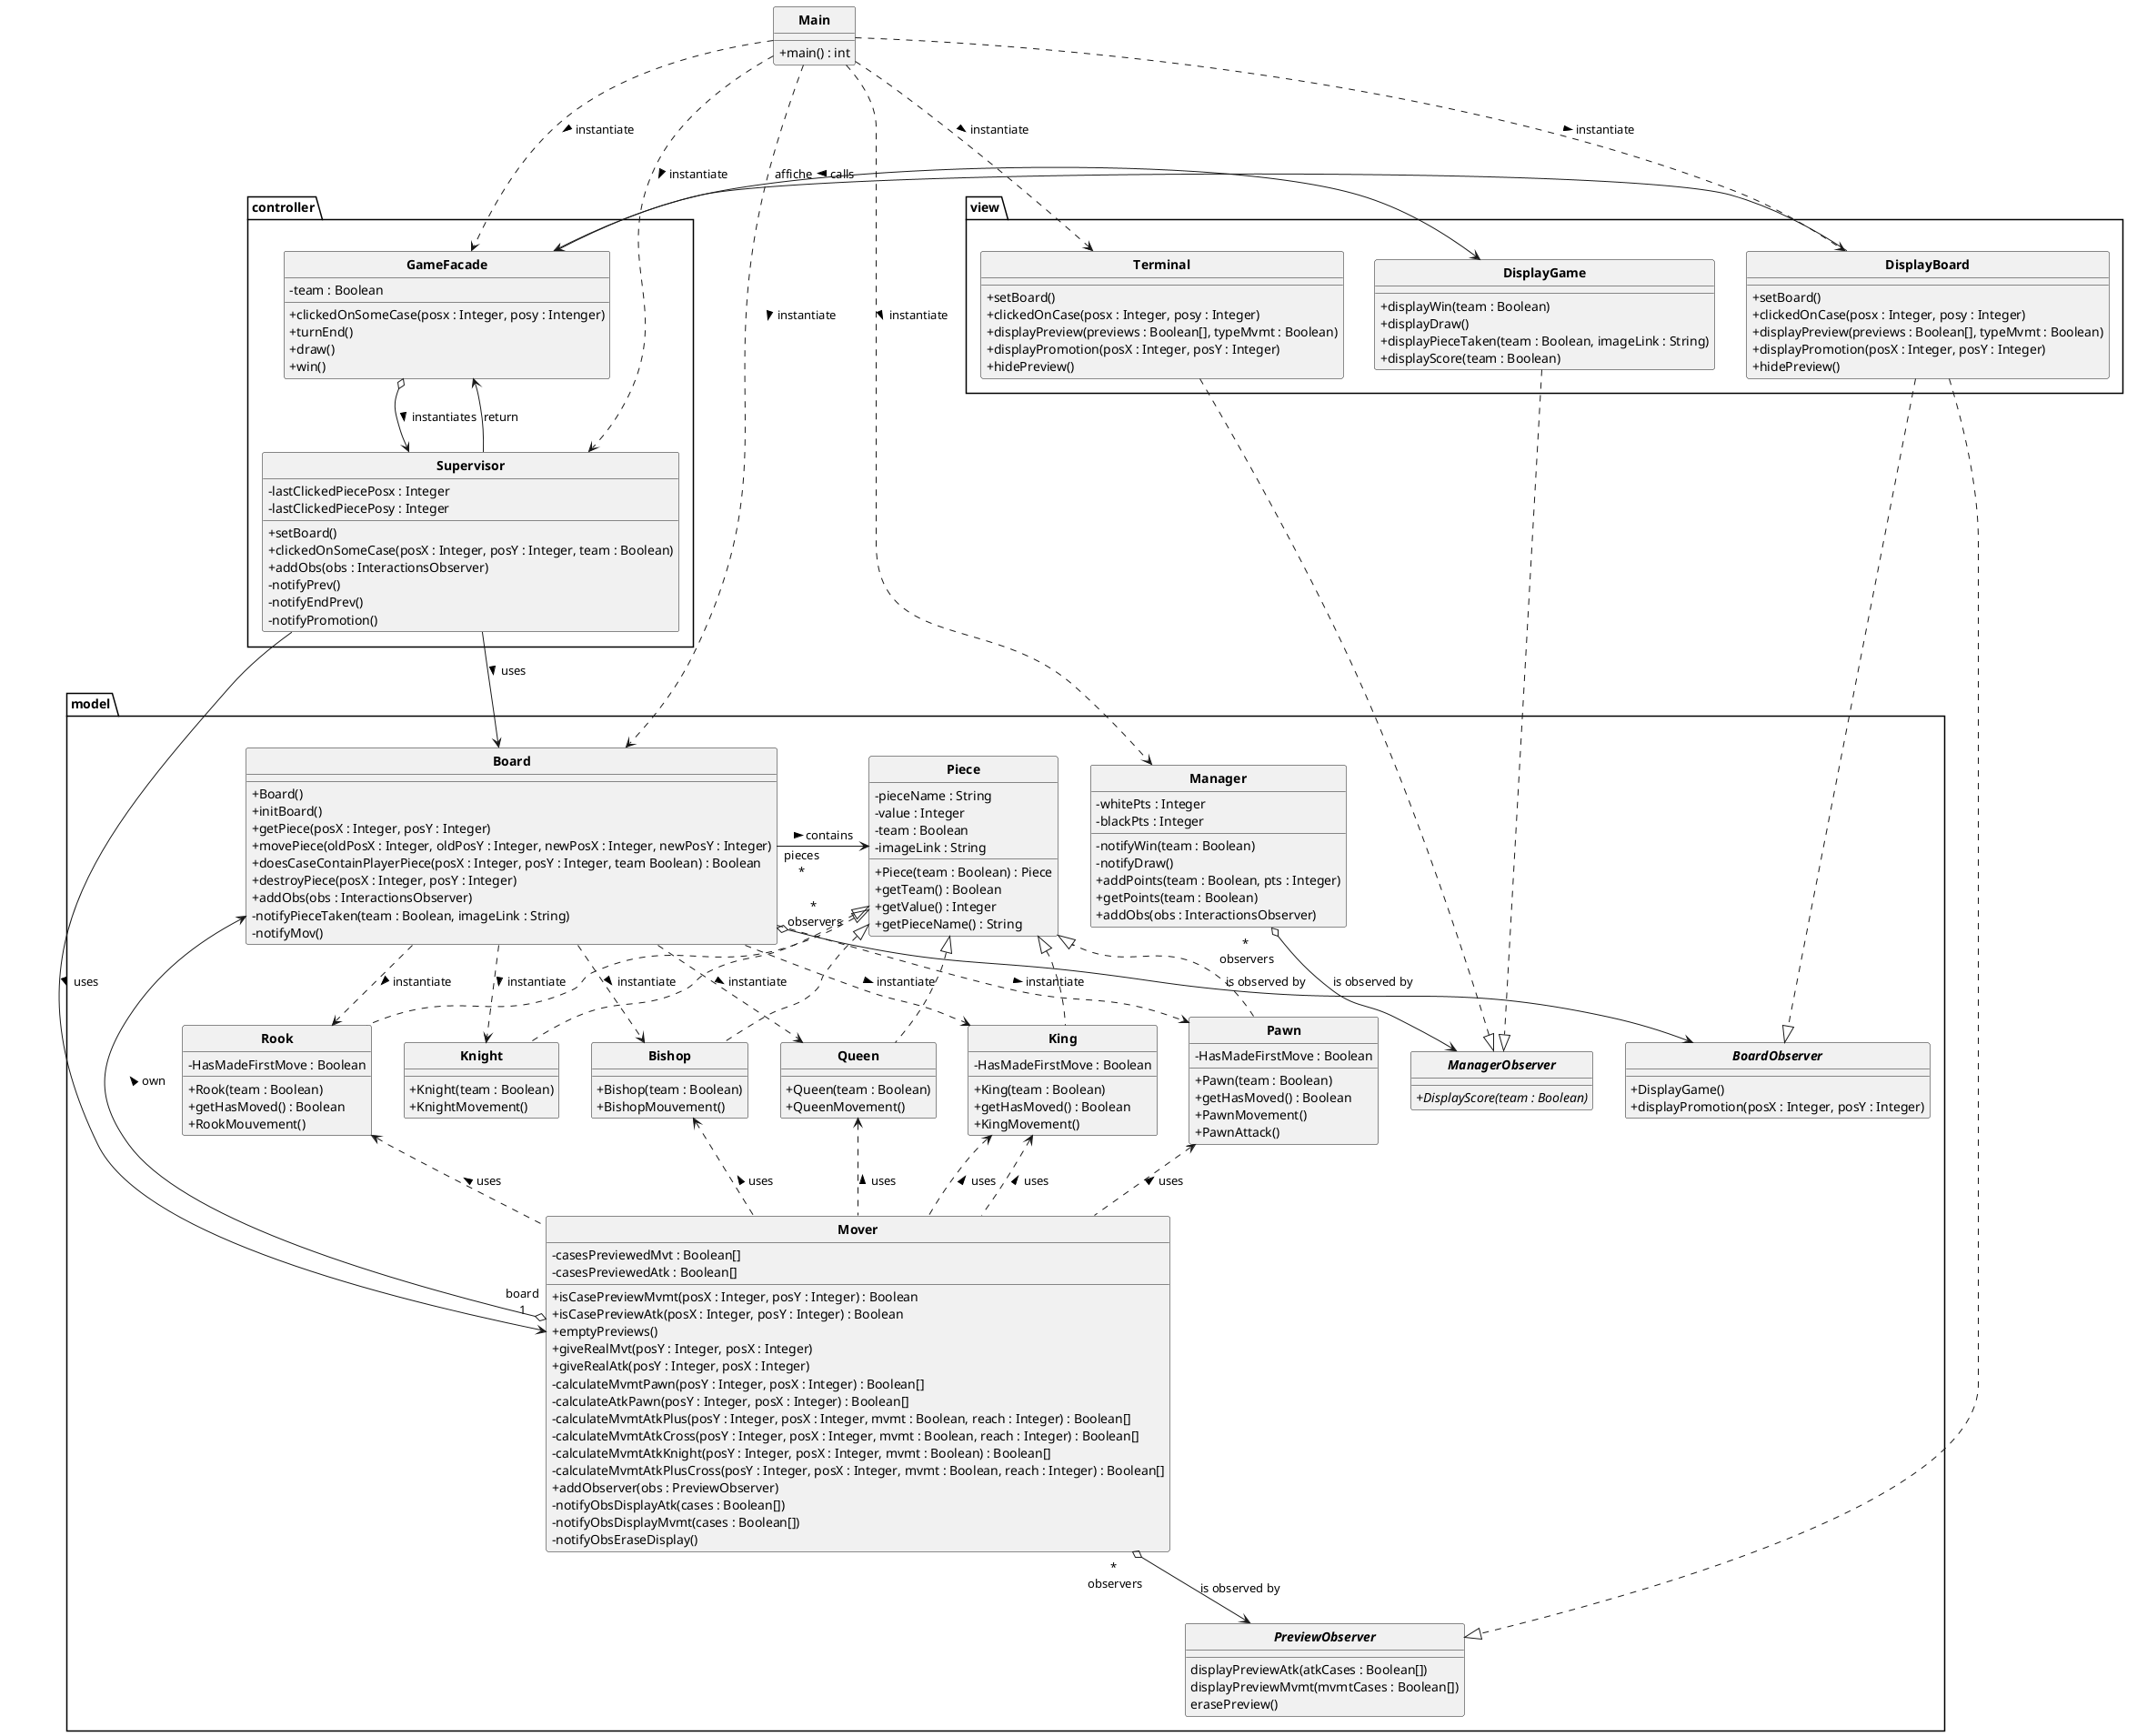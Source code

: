  @startuml


'a faire, trouver comment faire le "enroque"

    skinparam style strictuml
    skinparam classAttributeIconSize 0
    skinparam classFontStyle Bold
    hide enum methods

    class Main{
        + main() : int
    }


' allait dans board, changé
' + movePiece(oldPosX : Integer, oldPosY : Integer, newPosX : Integer, newPosY : Integer)


    package model{
        class Board{
            + Board()
            + initBoard()
            + getPiece(posX : Integer, posY : Integer)
            + movePiece(oldPosX : Integer, oldPosY : Integer, newPosX : Integer, newPosY : Integer)
            + doesCaseContainPlayerPiece(posX : Integer, posY : Integer, team Boolean) : Boolean
            + destroyPiece(posX : Integer, posY : Integer)
            + addObs(obs : InteractionsObserver)
            - notifyPieceTaken(team : Boolean, imageLink : String)
            - notifyMov()
        }

        class Mover{
            - casesPreviewedMvt : Boolean[]
            - casesPreviewedAtk : Boolean[]
            + isCasePreviewMvmt(posX : Integer, posY : Integer) : Boolean
            + isCasePreviewAtk(posX : Integer, posY : Integer) : Boolean
            + emptyPreviews()
            + giveRealMvt(posY : Integer, posX : Integer)
            + giveRealAtk(posY : Integer, posX : Integer)
            - calculateMvmtPawn(posY : Integer, posX : Integer) : Boolean[]
            - calculateAtkPawn(posY : Integer, posX : Integer) : Boolean[]
            ' the boolean mvmts, when true calcul the mvmt, when false calcul the atk
            - calculateMvmtAtkPlus(posY : Integer, posX : Integer, mvmt : Boolean, reach : Integer) : Boolean[]
            - calculateMvmtAtkCross(posY : Integer, posX : Integer, mvmt : Boolean, reach : Integer) : Boolean[]
            - calculateMvmtAtkKnight(posY : Integer, posX : Integer, mvmt : Boolean) : Boolean[]
            - calculateMvmtAtkPlusCross(posY : Integer, posX : Integer, mvmt : Boolean, reach : Integer) : Boolean[]
            + addObserver(obs : PreviewObserver)
            - notifyObsDisplayAtk(cases : Boolean[])
            - notifyObsDisplayMvmt(cases : Boolean[])
            - notifyObsEraseDisplay()
        }

        interface PreviewObserver{
            displayPreviewAtk(atkCases : Boolean[])
            displayPreviewMvmt(mvmtCases : Boolean[])
            erasePreview()
        }

        class Piece{
            - pieceName : String
            - value : Integer
            - team : Boolean
            - imageLink : String

            + Piece(team : Boolean) : Piece 
            + getTeam() : Boolean
            + getValue() : Integer
            + getPieceName() : String
        }

        class Pawn implements Piece{
            - HasMadeFirstMove : Boolean
            + Pawn(team : Boolean)
            + getHasMoved() : Boolean
            + PawnMovement()
            + PawnAttack()
        }

        class King implements Piece{
            - HasMadeFirstMove : Boolean
            + King(team : Boolean)
            + getHasMoved() : Boolean
            + KingMovement()
        }

        class Queen implements Piece{
            + Queen(team : Boolean)
            + QueenMovement()
        }

        class Bishop implements Piece{
            + Bishop(team : Boolean) 
            + BishopMouvement()
        }

        class Rook implements Piece{
            - HasMadeFirstMove : Boolean
            + Rook(team : Boolean)
            + getHasMoved() : Boolean
            + RookMouvement()
        }

        class Knight implements Piece{
            + Knight(team : Boolean)
            + KnightMovement()
        }

        interface BoardObserver{
            + DisplayGame()
            + displayPromotion(posX : Integer, posY : Integer)
        }

        class Manager{
            - whitePts : Integer
            - blackPts : Integer
            - notifyWin(team : Boolean)
            - notifyDraw()
            + addPoints(team : Boolean, pts : Integer)
            + getPoints(team : Boolean)
            + addObs(obs : InteractionsObserver)
        }

        interface ManagerObserver{
            + {abstract} DisplayScore(team : Boolean)
        }


    }
' + caseInfo(posx : Integer, posy : Integer)


' 
    package controller{

        class Supervisor{
            - lastClickedPiecePosx : Integer
            - lastClickedPiecePosy : Integer 
            ' on garde pas une piece en privé car on peut trouver la piece selon sa position
            + setBoard()
            + clickedOnSomeCase(posX : Integer, posY : Integer, team : Boolean)
            + addObs(obs : InteractionsObserver)
            - notifyPrev()
            - notifyEndPrev()
            - notifyPromotion()
        }

        class GameFacade{
            - team : Boolean
            + clickedOnSomeCase(posx : Integer, posy : Intenger)
            + turnEnd()
            + draw()
            + win()
        }

    }

    package view{
        class DisplayBoard{
            + setBoard()
            + clickedOnCase(posx : Integer, posy : Integer)
            + displayPreview(previews : Boolean[], typeMvmt : Boolean)
            + displayPromotion(posX : Integer, posY : Integer)
            + hidePreview()
        }

        class DisplayGame{
            + displayWin(team : Boolean)
            + displayDraw()
            + displayPieceTaken(team : Boolean, imageLink : String)
            + displayScore(team : Boolean)
        }

        class Terminal{
            + setBoard()
            + clickedOnCase(posx : Integer, posy : Integer)
            + displayPreview(previews : Boolean[], typeMvmt : Boolean)
            + displayPromotion(posX : Integer, posY : Integer)
            + hidePreview()
        }

        
    }

'class PanelBoard{}
'class PanelPlayer{}

    'main
    Main ..> Board : "instantiate >"
    Main ...> GameFacade : "instantiate >"
    Main ..> DisplayBoard : "instantiate >"
    Main ..> Terminal : "instantiate >"
    Main ..> Supervisor : "instantiate >"
    Main ..> Manager : "instantiate >"
    
    'view
    'DisplayBoard o-d-> PanelBoard : "use >"
    'DisplayBoard o--> PanelPlayer : "use >"

    'model
    Board "*\n observers" o--> BoardObserver : "is observed by"
    Manager "*\n observers" o--> ManagerObserver : "is observed by"
    Mover "*\n observers" o--> PreviewObserver : "is observed by"
   
    ' Piece <|.down.. Knight 
    ' Piece <|.down.. Pawn 
    ' Piece <|.down.. Bishop 
    ' Piece <|.down.. Rook 
    ' Piece <|.down.. King 
    ' Piece <|.down.. Queen 

    Board ..> Pawn : "instantiate >"
    Board ..> Knight : "instantiate >"
    Board ..> Bishop : "instantiate >"
    Board ..> Rook : "instantiate >"
    Board ..> King : "instantiate >"
    Board ..> Queen : "instantiate >"

    Board "pieces\n*" -> Piece : " contains >"

    'controller
    GameFacade o--> Supervisor : "instantiates >"
    Supervisor --> GameFacade : "return"
   


    'relation view - controller
    'cette relation envoie la position de la case cliquee a controller
    DisplayBoard -right-> GameFacade : "calls >"  
    GameFacade -> DisplayGame : "affiche"
    
    'relation view - model
    DisplayGame ..|> ManagerObserver : ""
    Terminal ..|> ManagerObserver : ""
    DisplayBoard ..|> BoardObserver : ""
    DisplayBoard ..|> PreviewObserver : ""

    'relation controller - model
    Supervisor --> Board : "uses >"
    Supervisor -r-> Mover : "uses >"


    'layout
    Board -[hidden]> Manager
    'DisplayBoard -[hidden]> Supervisor : "consults >"

    Mover "board\n1" o-> Board : "own >"
    Mover .u.> Rook : "uses >"
    Mover .u.> Pawn : "uses >"
    Mover .u.> King : "uses >"
    Mover .u.> Bishop : "uses >"
    Mover .u.> Queen : "uses >"
    Mover .u.> King : "uses >"

    @enduml
